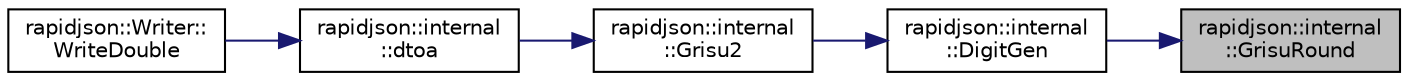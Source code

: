 digraph "rapidjson::internal::GrisuRound"
{
 // INTERACTIVE_SVG=YES
 // LATEX_PDF_SIZE
  edge [fontname="Helvetica",fontsize="10",labelfontname="Helvetica",labelfontsize="10"];
  node [fontname="Helvetica",fontsize="10",shape=record];
  rankdir="RL";
  Node101 [label="rapidjson::internal\l::GrisuRound",height=0.2,width=0.4,color="black", fillcolor="grey75", style="filled", fontcolor="black",tooltip=" "];
  Node101 -> Node102 [dir="back",color="midnightblue",fontsize="10",style="solid",fontname="Helvetica"];
  Node102 [label="rapidjson::internal\l::DigitGen",height=0.2,width=0.4,color="black", fillcolor="white", style="filled",URL="$namespacerapidjson_1_1internal.html#a6ba68d7defea7ccc4f8aa2feeafeccde",tooltip=" "];
  Node102 -> Node103 [dir="back",color="midnightblue",fontsize="10",style="solid",fontname="Helvetica"];
  Node103 [label="rapidjson::internal\l::Grisu2",height=0.2,width=0.4,color="black", fillcolor="white", style="filled",URL="$namespacerapidjson_1_1internal.html#a74828fd6e9a874421231ef346b1126f3",tooltip=" "];
  Node103 -> Node104 [dir="back",color="midnightblue",fontsize="10",style="solid",fontname="Helvetica"];
  Node104 [label="rapidjson::internal\l::dtoa",height=0.2,width=0.4,color="black", fillcolor="white", style="filled",URL="$namespacerapidjson_1_1internal.html#a51f3497ab9a7f691e06329409d6b5191",tooltip=" "];
  Node104 -> Node105 [dir="back",color="midnightblue",fontsize="10",style="solid",fontname="Helvetica"];
  Node105 [label="rapidjson::Writer::\lWriteDouble",height=0.2,width=0.4,color="black", fillcolor="white", style="filled",URL="$classrapidjson_1_1_writer.html#ad8cdd06dfdf1731a2148e859b828979c",tooltip=" "];
}
